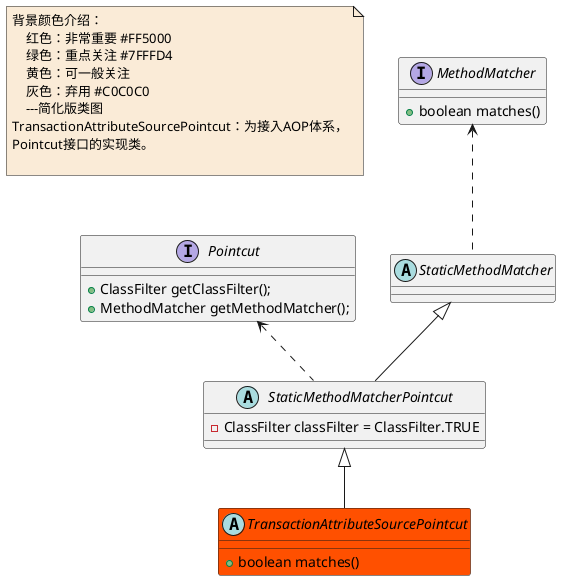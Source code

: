 @startuml

note  as N1 #FAEBD7
    背景颜色介绍：
        红色：非常重要 #FF5000
        绿色：重点关注 #7FFFD4
        黄色：可一般关注
        灰色：弃用 #C0C0C0
        ---简化版类图
    TransactionAttributeSourcePointcut：为接入AOP体系，
    Pointcut接口的实现类。

end note

abstract class TransactionAttributeSourcePointcut #FF5000
TransactionAttributeSourcePointcut : +boolean matches()
interface MethodMatcher
MethodMatcher : +boolean matches()
interface Pointcut
Pointcut : +ClassFilter getClassFilter();
Pointcut : +MethodMatcher getMethodMatcher();
abstract class StaticMethodMatcher
abstract class StaticMethodMatcherPointcut
StaticMethodMatcherPointcut : -ClassFilter classFilter = ClassFilter.TRUE



MethodMatcher <.. StaticMethodMatcher

Pointcut <.. StaticMethodMatcherPointcut

StaticMethodMatcher <|-- StaticMethodMatcherPointcut

StaticMethodMatcherPointcut <|-- TransactionAttributeSourcePointcut


@enduml